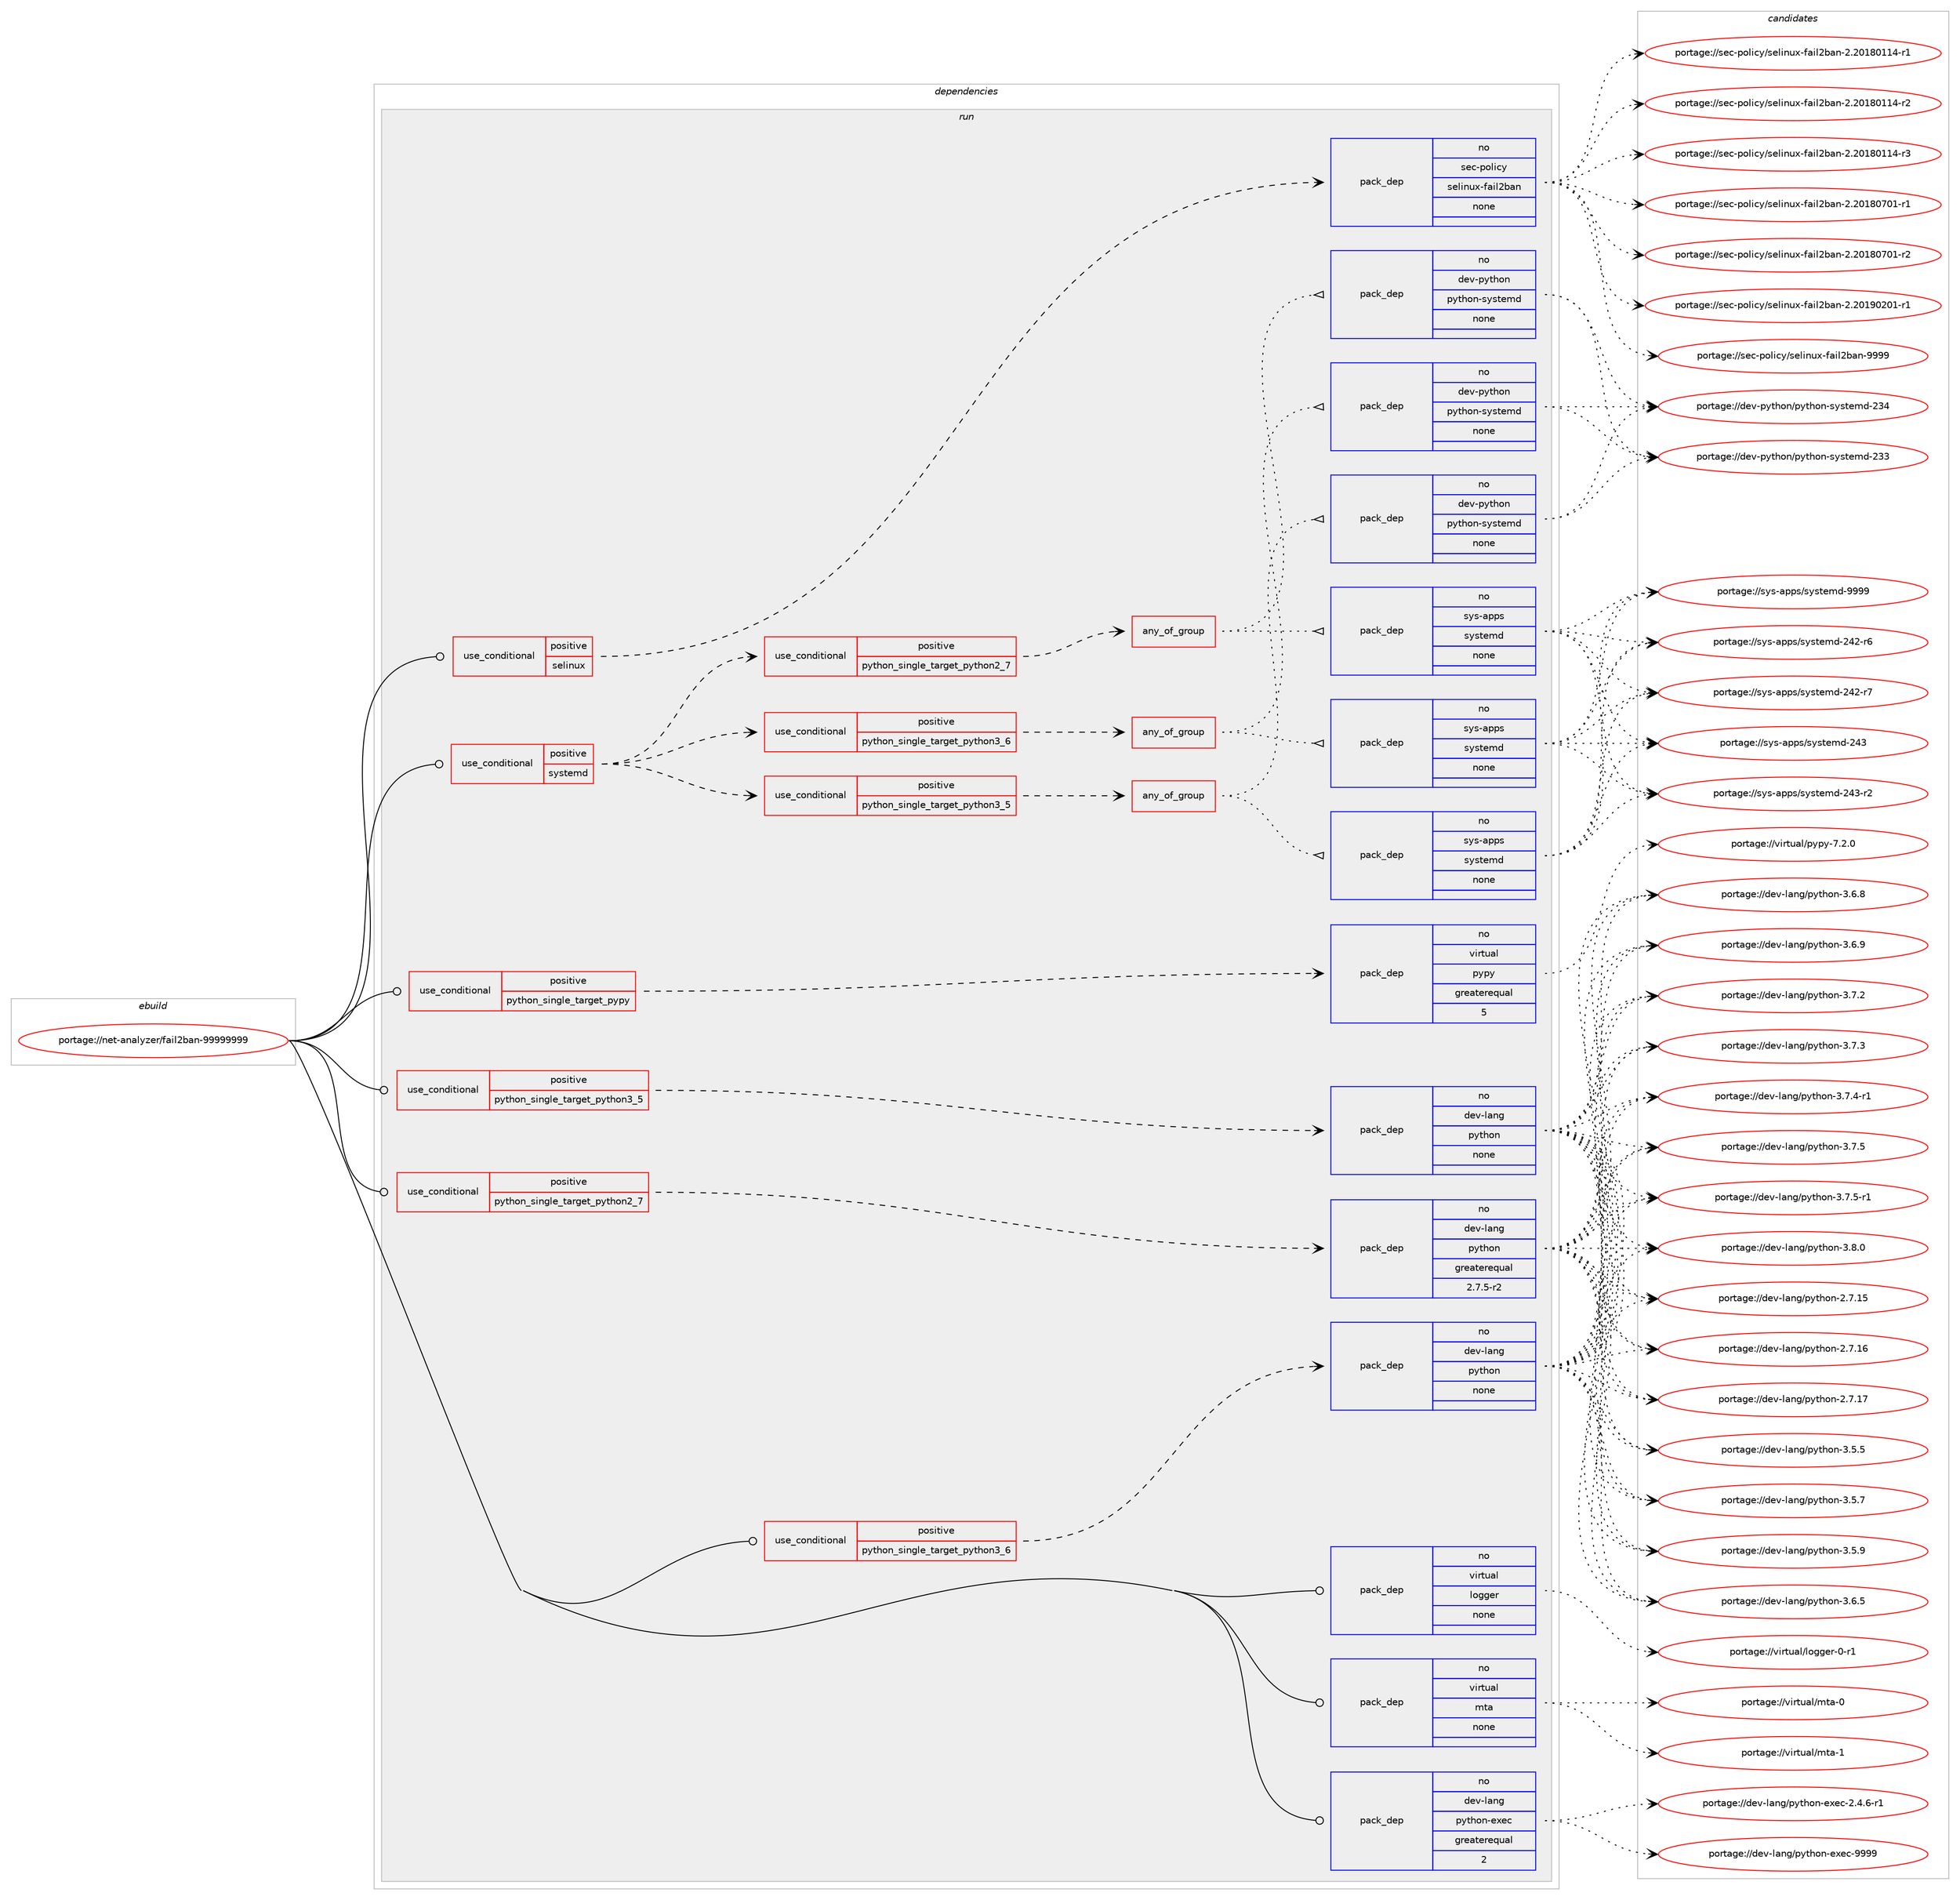 digraph prolog {

# *************
# Graph options
# *************

newrank=true;
concentrate=true;
compound=true;
graph [rankdir=LR,fontname=Helvetica,fontsize=10,ranksep=1.5];#, ranksep=2.5, nodesep=0.2];
edge  [arrowhead=vee];
node  [fontname=Helvetica,fontsize=10];

# **********
# The ebuild
# **********

subgraph cluster_leftcol {
color=gray;
rank=same;
label=<<i>ebuild</i>>;
id [label="portage://net-analyzer/fail2ban-99999999", color=red, width=4, href="../net-analyzer/fail2ban-99999999.svg"];
}

# ****************
# The dependencies
# ****************

subgraph cluster_midcol {
color=gray;
label=<<i>dependencies</i>>;
subgraph cluster_compile {
fillcolor="#eeeeee";
style=filled;
label=<<i>compile</i>>;
}
subgraph cluster_compileandrun {
fillcolor="#eeeeee";
style=filled;
label=<<i>compile and run</i>>;
}
subgraph cluster_run {
fillcolor="#eeeeee";
style=filled;
label=<<i>run</i>>;
subgraph cond86047 {
dependency345025 [label=<<TABLE BORDER="0" CELLBORDER="1" CELLSPACING="0" CELLPADDING="4"><TR><TD ROWSPAN="3" CELLPADDING="10">use_conditional</TD></TR><TR><TD>positive</TD></TR><TR><TD>python_single_target_pypy</TD></TR></TABLE>>, shape=none, color=red];
subgraph pack253324 {
dependency345026 [label=<<TABLE BORDER="0" CELLBORDER="1" CELLSPACING="0" CELLPADDING="4" WIDTH="220"><TR><TD ROWSPAN="6" CELLPADDING="30">pack_dep</TD></TR><TR><TD WIDTH="110">no</TD></TR><TR><TD>virtual</TD></TR><TR><TD>pypy</TD></TR><TR><TD>greaterequal</TD></TR><TR><TD>5</TD></TR></TABLE>>, shape=none, color=blue];
}
dependency345025:e -> dependency345026:w [weight=20,style="dashed",arrowhead="vee"];
}
id:e -> dependency345025:w [weight=20,style="solid",arrowhead="odot"];
subgraph cond86048 {
dependency345027 [label=<<TABLE BORDER="0" CELLBORDER="1" CELLSPACING="0" CELLPADDING="4"><TR><TD ROWSPAN="3" CELLPADDING="10">use_conditional</TD></TR><TR><TD>positive</TD></TR><TR><TD>python_single_target_python2_7</TD></TR></TABLE>>, shape=none, color=red];
subgraph pack253325 {
dependency345028 [label=<<TABLE BORDER="0" CELLBORDER="1" CELLSPACING="0" CELLPADDING="4" WIDTH="220"><TR><TD ROWSPAN="6" CELLPADDING="30">pack_dep</TD></TR><TR><TD WIDTH="110">no</TD></TR><TR><TD>dev-lang</TD></TR><TR><TD>python</TD></TR><TR><TD>greaterequal</TD></TR><TR><TD>2.7.5-r2</TD></TR></TABLE>>, shape=none, color=blue];
}
dependency345027:e -> dependency345028:w [weight=20,style="dashed",arrowhead="vee"];
}
id:e -> dependency345027:w [weight=20,style="solid",arrowhead="odot"];
subgraph cond86049 {
dependency345029 [label=<<TABLE BORDER="0" CELLBORDER="1" CELLSPACING="0" CELLPADDING="4"><TR><TD ROWSPAN="3" CELLPADDING="10">use_conditional</TD></TR><TR><TD>positive</TD></TR><TR><TD>python_single_target_python3_5</TD></TR></TABLE>>, shape=none, color=red];
subgraph pack253326 {
dependency345030 [label=<<TABLE BORDER="0" CELLBORDER="1" CELLSPACING="0" CELLPADDING="4" WIDTH="220"><TR><TD ROWSPAN="6" CELLPADDING="30">pack_dep</TD></TR><TR><TD WIDTH="110">no</TD></TR><TR><TD>dev-lang</TD></TR><TR><TD>python</TD></TR><TR><TD>none</TD></TR><TR><TD></TD></TR></TABLE>>, shape=none, color=blue];
}
dependency345029:e -> dependency345030:w [weight=20,style="dashed",arrowhead="vee"];
}
id:e -> dependency345029:w [weight=20,style="solid",arrowhead="odot"];
subgraph cond86050 {
dependency345031 [label=<<TABLE BORDER="0" CELLBORDER="1" CELLSPACING="0" CELLPADDING="4"><TR><TD ROWSPAN="3" CELLPADDING="10">use_conditional</TD></TR><TR><TD>positive</TD></TR><TR><TD>python_single_target_python3_6</TD></TR></TABLE>>, shape=none, color=red];
subgraph pack253327 {
dependency345032 [label=<<TABLE BORDER="0" CELLBORDER="1" CELLSPACING="0" CELLPADDING="4" WIDTH="220"><TR><TD ROWSPAN="6" CELLPADDING="30">pack_dep</TD></TR><TR><TD WIDTH="110">no</TD></TR><TR><TD>dev-lang</TD></TR><TR><TD>python</TD></TR><TR><TD>none</TD></TR><TR><TD></TD></TR></TABLE>>, shape=none, color=blue];
}
dependency345031:e -> dependency345032:w [weight=20,style="dashed",arrowhead="vee"];
}
id:e -> dependency345031:w [weight=20,style="solid",arrowhead="odot"];
subgraph cond86051 {
dependency345033 [label=<<TABLE BORDER="0" CELLBORDER="1" CELLSPACING="0" CELLPADDING="4"><TR><TD ROWSPAN="3" CELLPADDING="10">use_conditional</TD></TR><TR><TD>positive</TD></TR><TR><TD>selinux</TD></TR></TABLE>>, shape=none, color=red];
subgraph pack253328 {
dependency345034 [label=<<TABLE BORDER="0" CELLBORDER="1" CELLSPACING="0" CELLPADDING="4" WIDTH="220"><TR><TD ROWSPAN="6" CELLPADDING="30">pack_dep</TD></TR><TR><TD WIDTH="110">no</TD></TR><TR><TD>sec-policy</TD></TR><TR><TD>selinux-fail2ban</TD></TR><TR><TD>none</TD></TR><TR><TD></TD></TR></TABLE>>, shape=none, color=blue];
}
dependency345033:e -> dependency345034:w [weight=20,style="dashed",arrowhead="vee"];
}
id:e -> dependency345033:w [weight=20,style="solid",arrowhead="odot"];
subgraph cond86052 {
dependency345035 [label=<<TABLE BORDER="0" CELLBORDER="1" CELLSPACING="0" CELLPADDING="4"><TR><TD ROWSPAN="3" CELLPADDING="10">use_conditional</TD></TR><TR><TD>positive</TD></TR><TR><TD>systemd</TD></TR></TABLE>>, shape=none, color=red];
subgraph cond86053 {
dependency345036 [label=<<TABLE BORDER="0" CELLBORDER="1" CELLSPACING="0" CELLPADDING="4"><TR><TD ROWSPAN="3" CELLPADDING="10">use_conditional</TD></TR><TR><TD>positive</TD></TR><TR><TD>python_single_target_python2_7</TD></TR></TABLE>>, shape=none, color=red];
subgraph any5509 {
dependency345037 [label=<<TABLE BORDER="0" CELLBORDER="1" CELLSPACING="0" CELLPADDING="4"><TR><TD CELLPADDING="10">any_of_group</TD></TR></TABLE>>, shape=none, color=red];subgraph pack253329 {
dependency345038 [label=<<TABLE BORDER="0" CELLBORDER="1" CELLSPACING="0" CELLPADDING="4" WIDTH="220"><TR><TD ROWSPAN="6" CELLPADDING="30">pack_dep</TD></TR><TR><TD WIDTH="110">no</TD></TR><TR><TD>dev-python</TD></TR><TR><TD>python-systemd</TD></TR><TR><TD>none</TD></TR><TR><TD></TD></TR></TABLE>>, shape=none, color=blue];
}
dependency345037:e -> dependency345038:w [weight=20,style="dotted",arrowhead="oinv"];
subgraph pack253330 {
dependency345039 [label=<<TABLE BORDER="0" CELLBORDER="1" CELLSPACING="0" CELLPADDING="4" WIDTH="220"><TR><TD ROWSPAN="6" CELLPADDING="30">pack_dep</TD></TR><TR><TD WIDTH="110">no</TD></TR><TR><TD>sys-apps</TD></TR><TR><TD>systemd</TD></TR><TR><TD>none</TD></TR><TR><TD></TD></TR></TABLE>>, shape=none, color=blue];
}
dependency345037:e -> dependency345039:w [weight=20,style="dotted",arrowhead="oinv"];
}
dependency345036:e -> dependency345037:w [weight=20,style="dashed",arrowhead="vee"];
}
dependency345035:e -> dependency345036:w [weight=20,style="dashed",arrowhead="vee"];
subgraph cond86054 {
dependency345040 [label=<<TABLE BORDER="0" CELLBORDER="1" CELLSPACING="0" CELLPADDING="4"><TR><TD ROWSPAN="3" CELLPADDING="10">use_conditional</TD></TR><TR><TD>positive</TD></TR><TR><TD>python_single_target_python3_5</TD></TR></TABLE>>, shape=none, color=red];
subgraph any5510 {
dependency345041 [label=<<TABLE BORDER="0" CELLBORDER="1" CELLSPACING="0" CELLPADDING="4"><TR><TD CELLPADDING="10">any_of_group</TD></TR></TABLE>>, shape=none, color=red];subgraph pack253331 {
dependency345042 [label=<<TABLE BORDER="0" CELLBORDER="1" CELLSPACING="0" CELLPADDING="4" WIDTH="220"><TR><TD ROWSPAN="6" CELLPADDING="30">pack_dep</TD></TR><TR><TD WIDTH="110">no</TD></TR><TR><TD>dev-python</TD></TR><TR><TD>python-systemd</TD></TR><TR><TD>none</TD></TR><TR><TD></TD></TR></TABLE>>, shape=none, color=blue];
}
dependency345041:e -> dependency345042:w [weight=20,style="dotted",arrowhead="oinv"];
subgraph pack253332 {
dependency345043 [label=<<TABLE BORDER="0" CELLBORDER="1" CELLSPACING="0" CELLPADDING="4" WIDTH="220"><TR><TD ROWSPAN="6" CELLPADDING="30">pack_dep</TD></TR><TR><TD WIDTH="110">no</TD></TR><TR><TD>sys-apps</TD></TR><TR><TD>systemd</TD></TR><TR><TD>none</TD></TR><TR><TD></TD></TR></TABLE>>, shape=none, color=blue];
}
dependency345041:e -> dependency345043:w [weight=20,style="dotted",arrowhead="oinv"];
}
dependency345040:e -> dependency345041:w [weight=20,style="dashed",arrowhead="vee"];
}
dependency345035:e -> dependency345040:w [weight=20,style="dashed",arrowhead="vee"];
subgraph cond86055 {
dependency345044 [label=<<TABLE BORDER="0" CELLBORDER="1" CELLSPACING="0" CELLPADDING="4"><TR><TD ROWSPAN="3" CELLPADDING="10">use_conditional</TD></TR><TR><TD>positive</TD></TR><TR><TD>python_single_target_python3_6</TD></TR></TABLE>>, shape=none, color=red];
subgraph any5511 {
dependency345045 [label=<<TABLE BORDER="0" CELLBORDER="1" CELLSPACING="0" CELLPADDING="4"><TR><TD CELLPADDING="10">any_of_group</TD></TR></TABLE>>, shape=none, color=red];subgraph pack253333 {
dependency345046 [label=<<TABLE BORDER="0" CELLBORDER="1" CELLSPACING="0" CELLPADDING="4" WIDTH="220"><TR><TD ROWSPAN="6" CELLPADDING="30">pack_dep</TD></TR><TR><TD WIDTH="110">no</TD></TR><TR><TD>dev-python</TD></TR><TR><TD>python-systemd</TD></TR><TR><TD>none</TD></TR><TR><TD></TD></TR></TABLE>>, shape=none, color=blue];
}
dependency345045:e -> dependency345046:w [weight=20,style="dotted",arrowhead="oinv"];
subgraph pack253334 {
dependency345047 [label=<<TABLE BORDER="0" CELLBORDER="1" CELLSPACING="0" CELLPADDING="4" WIDTH="220"><TR><TD ROWSPAN="6" CELLPADDING="30">pack_dep</TD></TR><TR><TD WIDTH="110">no</TD></TR><TR><TD>sys-apps</TD></TR><TR><TD>systemd</TD></TR><TR><TD>none</TD></TR><TR><TD></TD></TR></TABLE>>, shape=none, color=blue];
}
dependency345045:e -> dependency345047:w [weight=20,style="dotted",arrowhead="oinv"];
}
dependency345044:e -> dependency345045:w [weight=20,style="dashed",arrowhead="vee"];
}
dependency345035:e -> dependency345044:w [weight=20,style="dashed",arrowhead="vee"];
}
id:e -> dependency345035:w [weight=20,style="solid",arrowhead="odot"];
subgraph pack253335 {
dependency345048 [label=<<TABLE BORDER="0" CELLBORDER="1" CELLSPACING="0" CELLPADDING="4" WIDTH="220"><TR><TD ROWSPAN="6" CELLPADDING="30">pack_dep</TD></TR><TR><TD WIDTH="110">no</TD></TR><TR><TD>dev-lang</TD></TR><TR><TD>python-exec</TD></TR><TR><TD>greaterequal</TD></TR><TR><TD>2</TD></TR></TABLE>>, shape=none, color=blue];
}
id:e -> dependency345048:w [weight=20,style="solid",arrowhead="odot"];
subgraph pack253336 {
dependency345049 [label=<<TABLE BORDER="0" CELLBORDER="1" CELLSPACING="0" CELLPADDING="4" WIDTH="220"><TR><TD ROWSPAN="6" CELLPADDING="30">pack_dep</TD></TR><TR><TD WIDTH="110">no</TD></TR><TR><TD>virtual</TD></TR><TR><TD>logger</TD></TR><TR><TD>none</TD></TR><TR><TD></TD></TR></TABLE>>, shape=none, color=blue];
}
id:e -> dependency345049:w [weight=20,style="solid",arrowhead="odot"];
subgraph pack253337 {
dependency345050 [label=<<TABLE BORDER="0" CELLBORDER="1" CELLSPACING="0" CELLPADDING="4" WIDTH="220"><TR><TD ROWSPAN="6" CELLPADDING="30">pack_dep</TD></TR><TR><TD WIDTH="110">no</TD></TR><TR><TD>virtual</TD></TR><TR><TD>mta</TD></TR><TR><TD>none</TD></TR><TR><TD></TD></TR></TABLE>>, shape=none, color=blue];
}
id:e -> dependency345050:w [weight=20,style="solid",arrowhead="odot"];
}
}

# **************
# The candidates
# **************

subgraph cluster_choices {
rank=same;
color=gray;
label=<<i>candidates</i>>;

subgraph choice253324 {
color=black;
nodesep=1;
choiceportage1181051141161179710847112121112121455546504648 [label="portage://virtual/pypy-7.2.0", color=red, width=4,href="../virtual/pypy-7.2.0.svg"];
dependency345026:e -> choiceportage1181051141161179710847112121112121455546504648:w [style=dotted,weight="100"];
}
subgraph choice253325 {
color=black;
nodesep=1;
choiceportage10010111845108971101034711212111610411111045504655464953 [label="portage://dev-lang/python-2.7.15", color=red, width=4,href="../dev-lang/python-2.7.15.svg"];
choiceportage10010111845108971101034711212111610411111045504655464954 [label="portage://dev-lang/python-2.7.16", color=red, width=4,href="../dev-lang/python-2.7.16.svg"];
choiceportage10010111845108971101034711212111610411111045504655464955 [label="portage://dev-lang/python-2.7.17", color=red, width=4,href="../dev-lang/python-2.7.17.svg"];
choiceportage100101118451089711010347112121116104111110455146534653 [label="portage://dev-lang/python-3.5.5", color=red, width=4,href="../dev-lang/python-3.5.5.svg"];
choiceportage100101118451089711010347112121116104111110455146534655 [label="portage://dev-lang/python-3.5.7", color=red, width=4,href="../dev-lang/python-3.5.7.svg"];
choiceportage100101118451089711010347112121116104111110455146534657 [label="portage://dev-lang/python-3.5.9", color=red, width=4,href="../dev-lang/python-3.5.9.svg"];
choiceportage100101118451089711010347112121116104111110455146544653 [label="portage://dev-lang/python-3.6.5", color=red, width=4,href="../dev-lang/python-3.6.5.svg"];
choiceportage100101118451089711010347112121116104111110455146544656 [label="portage://dev-lang/python-3.6.8", color=red, width=4,href="../dev-lang/python-3.6.8.svg"];
choiceportage100101118451089711010347112121116104111110455146544657 [label="portage://dev-lang/python-3.6.9", color=red, width=4,href="../dev-lang/python-3.6.9.svg"];
choiceportage100101118451089711010347112121116104111110455146554650 [label="portage://dev-lang/python-3.7.2", color=red, width=4,href="../dev-lang/python-3.7.2.svg"];
choiceportage100101118451089711010347112121116104111110455146554651 [label="portage://dev-lang/python-3.7.3", color=red, width=4,href="../dev-lang/python-3.7.3.svg"];
choiceportage1001011184510897110103471121211161041111104551465546524511449 [label="portage://dev-lang/python-3.7.4-r1", color=red, width=4,href="../dev-lang/python-3.7.4-r1.svg"];
choiceportage100101118451089711010347112121116104111110455146554653 [label="portage://dev-lang/python-3.7.5", color=red, width=4,href="../dev-lang/python-3.7.5.svg"];
choiceportage1001011184510897110103471121211161041111104551465546534511449 [label="portage://dev-lang/python-3.7.5-r1", color=red, width=4,href="../dev-lang/python-3.7.5-r1.svg"];
choiceportage100101118451089711010347112121116104111110455146564648 [label="portage://dev-lang/python-3.8.0", color=red, width=4,href="../dev-lang/python-3.8.0.svg"];
dependency345028:e -> choiceportage10010111845108971101034711212111610411111045504655464953:w [style=dotted,weight="100"];
dependency345028:e -> choiceportage10010111845108971101034711212111610411111045504655464954:w [style=dotted,weight="100"];
dependency345028:e -> choiceportage10010111845108971101034711212111610411111045504655464955:w [style=dotted,weight="100"];
dependency345028:e -> choiceportage100101118451089711010347112121116104111110455146534653:w [style=dotted,weight="100"];
dependency345028:e -> choiceportage100101118451089711010347112121116104111110455146534655:w [style=dotted,weight="100"];
dependency345028:e -> choiceportage100101118451089711010347112121116104111110455146534657:w [style=dotted,weight="100"];
dependency345028:e -> choiceportage100101118451089711010347112121116104111110455146544653:w [style=dotted,weight="100"];
dependency345028:e -> choiceportage100101118451089711010347112121116104111110455146544656:w [style=dotted,weight="100"];
dependency345028:e -> choiceportage100101118451089711010347112121116104111110455146544657:w [style=dotted,weight="100"];
dependency345028:e -> choiceportage100101118451089711010347112121116104111110455146554650:w [style=dotted,weight="100"];
dependency345028:e -> choiceportage100101118451089711010347112121116104111110455146554651:w [style=dotted,weight="100"];
dependency345028:e -> choiceportage1001011184510897110103471121211161041111104551465546524511449:w [style=dotted,weight="100"];
dependency345028:e -> choiceportage100101118451089711010347112121116104111110455146554653:w [style=dotted,weight="100"];
dependency345028:e -> choiceportage1001011184510897110103471121211161041111104551465546534511449:w [style=dotted,weight="100"];
dependency345028:e -> choiceportage100101118451089711010347112121116104111110455146564648:w [style=dotted,weight="100"];
}
subgraph choice253326 {
color=black;
nodesep=1;
choiceportage10010111845108971101034711212111610411111045504655464953 [label="portage://dev-lang/python-2.7.15", color=red, width=4,href="../dev-lang/python-2.7.15.svg"];
choiceportage10010111845108971101034711212111610411111045504655464954 [label="portage://dev-lang/python-2.7.16", color=red, width=4,href="../dev-lang/python-2.7.16.svg"];
choiceportage10010111845108971101034711212111610411111045504655464955 [label="portage://dev-lang/python-2.7.17", color=red, width=4,href="../dev-lang/python-2.7.17.svg"];
choiceportage100101118451089711010347112121116104111110455146534653 [label="portage://dev-lang/python-3.5.5", color=red, width=4,href="../dev-lang/python-3.5.5.svg"];
choiceportage100101118451089711010347112121116104111110455146534655 [label="portage://dev-lang/python-3.5.7", color=red, width=4,href="../dev-lang/python-3.5.7.svg"];
choiceportage100101118451089711010347112121116104111110455146534657 [label="portage://dev-lang/python-3.5.9", color=red, width=4,href="../dev-lang/python-3.5.9.svg"];
choiceportage100101118451089711010347112121116104111110455146544653 [label="portage://dev-lang/python-3.6.5", color=red, width=4,href="../dev-lang/python-3.6.5.svg"];
choiceportage100101118451089711010347112121116104111110455146544656 [label="portage://dev-lang/python-3.6.8", color=red, width=4,href="../dev-lang/python-3.6.8.svg"];
choiceportage100101118451089711010347112121116104111110455146544657 [label="portage://dev-lang/python-3.6.9", color=red, width=4,href="../dev-lang/python-3.6.9.svg"];
choiceportage100101118451089711010347112121116104111110455146554650 [label="portage://dev-lang/python-3.7.2", color=red, width=4,href="../dev-lang/python-3.7.2.svg"];
choiceportage100101118451089711010347112121116104111110455146554651 [label="portage://dev-lang/python-3.7.3", color=red, width=4,href="../dev-lang/python-3.7.3.svg"];
choiceportage1001011184510897110103471121211161041111104551465546524511449 [label="portage://dev-lang/python-3.7.4-r1", color=red, width=4,href="../dev-lang/python-3.7.4-r1.svg"];
choiceportage100101118451089711010347112121116104111110455146554653 [label="portage://dev-lang/python-3.7.5", color=red, width=4,href="../dev-lang/python-3.7.5.svg"];
choiceportage1001011184510897110103471121211161041111104551465546534511449 [label="portage://dev-lang/python-3.7.5-r1", color=red, width=4,href="../dev-lang/python-3.7.5-r1.svg"];
choiceportage100101118451089711010347112121116104111110455146564648 [label="portage://dev-lang/python-3.8.0", color=red, width=4,href="../dev-lang/python-3.8.0.svg"];
dependency345030:e -> choiceportage10010111845108971101034711212111610411111045504655464953:w [style=dotted,weight="100"];
dependency345030:e -> choiceportage10010111845108971101034711212111610411111045504655464954:w [style=dotted,weight="100"];
dependency345030:e -> choiceportage10010111845108971101034711212111610411111045504655464955:w [style=dotted,weight="100"];
dependency345030:e -> choiceportage100101118451089711010347112121116104111110455146534653:w [style=dotted,weight="100"];
dependency345030:e -> choiceportage100101118451089711010347112121116104111110455146534655:w [style=dotted,weight="100"];
dependency345030:e -> choiceportage100101118451089711010347112121116104111110455146534657:w [style=dotted,weight="100"];
dependency345030:e -> choiceportage100101118451089711010347112121116104111110455146544653:w [style=dotted,weight="100"];
dependency345030:e -> choiceportage100101118451089711010347112121116104111110455146544656:w [style=dotted,weight="100"];
dependency345030:e -> choiceportage100101118451089711010347112121116104111110455146544657:w [style=dotted,weight="100"];
dependency345030:e -> choiceportage100101118451089711010347112121116104111110455146554650:w [style=dotted,weight="100"];
dependency345030:e -> choiceportage100101118451089711010347112121116104111110455146554651:w [style=dotted,weight="100"];
dependency345030:e -> choiceportage1001011184510897110103471121211161041111104551465546524511449:w [style=dotted,weight="100"];
dependency345030:e -> choiceportage100101118451089711010347112121116104111110455146554653:w [style=dotted,weight="100"];
dependency345030:e -> choiceportage1001011184510897110103471121211161041111104551465546534511449:w [style=dotted,weight="100"];
dependency345030:e -> choiceportage100101118451089711010347112121116104111110455146564648:w [style=dotted,weight="100"];
}
subgraph choice253327 {
color=black;
nodesep=1;
choiceportage10010111845108971101034711212111610411111045504655464953 [label="portage://dev-lang/python-2.7.15", color=red, width=4,href="../dev-lang/python-2.7.15.svg"];
choiceportage10010111845108971101034711212111610411111045504655464954 [label="portage://dev-lang/python-2.7.16", color=red, width=4,href="../dev-lang/python-2.7.16.svg"];
choiceportage10010111845108971101034711212111610411111045504655464955 [label="portage://dev-lang/python-2.7.17", color=red, width=4,href="../dev-lang/python-2.7.17.svg"];
choiceportage100101118451089711010347112121116104111110455146534653 [label="portage://dev-lang/python-3.5.5", color=red, width=4,href="../dev-lang/python-3.5.5.svg"];
choiceportage100101118451089711010347112121116104111110455146534655 [label="portage://dev-lang/python-3.5.7", color=red, width=4,href="../dev-lang/python-3.5.7.svg"];
choiceportage100101118451089711010347112121116104111110455146534657 [label="portage://dev-lang/python-3.5.9", color=red, width=4,href="../dev-lang/python-3.5.9.svg"];
choiceportage100101118451089711010347112121116104111110455146544653 [label="portage://dev-lang/python-3.6.5", color=red, width=4,href="../dev-lang/python-3.6.5.svg"];
choiceportage100101118451089711010347112121116104111110455146544656 [label="portage://dev-lang/python-3.6.8", color=red, width=4,href="../dev-lang/python-3.6.8.svg"];
choiceportage100101118451089711010347112121116104111110455146544657 [label="portage://dev-lang/python-3.6.9", color=red, width=4,href="../dev-lang/python-3.6.9.svg"];
choiceportage100101118451089711010347112121116104111110455146554650 [label="portage://dev-lang/python-3.7.2", color=red, width=4,href="../dev-lang/python-3.7.2.svg"];
choiceportage100101118451089711010347112121116104111110455146554651 [label="portage://dev-lang/python-3.7.3", color=red, width=4,href="../dev-lang/python-3.7.3.svg"];
choiceportage1001011184510897110103471121211161041111104551465546524511449 [label="portage://dev-lang/python-3.7.4-r1", color=red, width=4,href="../dev-lang/python-3.7.4-r1.svg"];
choiceportage100101118451089711010347112121116104111110455146554653 [label="portage://dev-lang/python-3.7.5", color=red, width=4,href="../dev-lang/python-3.7.5.svg"];
choiceportage1001011184510897110103471121211161041111104551465546534511449 [label="portage://dev-lang/python-3.7.5-r1", color=red, width=4,href="../dev-lang/python-3.7.5-r1.svg"];
choiceportage100101118451089711010347112121116104111110455146564648 [label="portage://dev-lang/python-3.8.0", color=red, width=4,href="../dev-lang/python-3.8.0.svg"];
dependency345032:e -> choiceportage10010111845108971101034711212111610411111045504655464953:w [style=dotted,weight="100"];
dependency345032:e -> choiceportage10010111845108971101034711212111610411111045504655464954:w [style=dotted,weight="100"];
dependency345032:e -> choiceportage10010111845108971101034711212111610411111045504655464955:w [style=dotted,weight="100"];
dependency345032:e -> choiceportage100101118451089711010347112121116104111110455146534653:w [style=dotted,weight="100"];
dependency345032:e -> choiceportage100101118451089711010347112121116104111110455146534655:w [style=dotted,weight="100"];
dependency345032:e -> choiceportage100101118451089711010347112121116104111110455146534657:w [style=dotted,weight="100"];
dependency345032:e -> choiceportage100101118451089711010347112121116104111110455146544653:w [style=dotted,weight="100"];
dependency345032:e -> choiceportage100101118451089711010347112121116104111110455146544656:w [style=dotted,weight="100"];
dependency345032:e -> choiceportage100101118451089711010347112121116104111110455146544657:w [style=dotted,weight="100"];
dependency345032:e -> choiceportage100101118451089711010347112121116104111110455146554650:w [style=dotted,weight="100"];
dependency345032:e -> choiceportage100101118451089711010347112121116104111110455146554651:w [style=dotted,weight="100"];
dependency345032:e -> choiceportage1001011184510897110103471121211161041111104551465546524511449:w [style=dotted,weight="100"];
dependency345032:e -> choiceportage100101118451089711010347112121116104111110455146554653:w [style=dotted,weight="100"];
dependency345032:e -> choiceportage1001011184510897110103471121211161041111104551465546534511449:w [style=dotted,weight="100"];
dependency345032:e -> choiceportage100101118451089711010347112121116104111110455146564648:w [style=dotted,weight="100"];
}
subgraph choice253328 {
color=black;
nodesep=1;
choiceportage11510199451121111081059912147115101108105110117120451029710510850989711045504650484956484949524511449 [label="portage://sec-policy/selinux-fail2ban-2.20180114-r1", color=red, width=4,href="../sec-policy/selinux-fail2ban-2.20180114-r1.svg"];
choiceportage11510199451121111081059912147115101108105110117120451029710510850989711045504650484956484949524511450 [label="portage://sec-policy/selinux-fail2ban-2.20180114-r2", color=red, width=4,href="../sec-policy/selinux-fail2ban-2.20180114-r2.svg"];
choiceportage11510199451121111081059912147115101108105110117120451029710510850989711045504650484956484949524511451 [label="portage://sec-policy/selinux-fail2ban-2.20180114-r3", color=red, width=4,href="../sec-policy/selinux-fail2ban-2.20180114-r3.svg"];
choiceportage11510199451121111081059912147115101108105110117120451029710510850989711045504650484956485548494511449 [label="portage://sec-policy/selinux-fail2ban-2.20180701-r1", color=red, width=4,href="../sec-policy/selinux-fail2ban-2.20180701-r1.svg"];
choiceportage11510199451121111081059912147115101108105110117120451029710510850989711045504650484956485548494511450 [label="portage://sec-policy/selinux-fail2ban-2.20180701-r2", color=red, width=4,href="../sec-policy/selinux-fail2ban-2.20180701-r2.svg"];
choiceportage11510199451121111081059912147115101108105110117120451029710510850989711045504650484957485048494511449 [label="portage://sec-policy/selinux-fail2ban-2.20190201-r1", color=red, width=4,href="../sec-policy/selinux-fail2ban-2.20190201-r1.svg"];
choiceportage1151019945112111108105991214711510110810511011712045102971051085098971104557575757 [label="portage://sec-policy/selinux-fail2ban-9999", color=red, width=4,href="../sec-policy/selinux-fail2ban-9999.svg"];
dependency345034:e -> choiceportage11510199451121111081059912147115101108105110117120451029710510850989711045504650484956484949524511449:w [style=dotted,weight="100"];
dependency345034:e -> choiceportage11510199451121111081059912147115101108105110117120451029710510850989711045504650484956484949524511450:w [style=dotted,weight="100"];
dependency345034:e -> choiceportage11510199451121111081059912147115101108105110117120451029710510850989711045504650484956484949524511451:w [style=dotted,weight="100"];
dependency345034:e -> choiceportage11510199451121111081059912147115101108105110117120451029710510850989711045504650484956485548494511449:w [style=dotted,weight="100"];
dependency345034:e -> choiceportage11510199451121111081059912147115101108105110117120451029710510850989711045504650484956485548494511450:w [style=dotted,weight="100"];
dependency345034:e -> choiceportage11510199451121111081059912147115101108105110117120451029710510850989711045504650484957485048494511449:w [style=dotted,weight="100"];
dependency345034:e -> choiceportage1151019945112111108105991214711510110810511011712045102971051085098971104557575757:w [style=dotted,weight="100"];
}
subgraph choice253329 {
color=black;
nodesep=1;
choiceportage10010111845112121116104111110471121211161041111104511512111511610110910045505151 [label="portage://dev-python/python-systemd-233", color=red, width=4,href="../dev-python/python-systemd-233.svg"];
choiceportage10010111845112121116104111110471121211161041111104511512111511610110910045505152 [label="portage://dev-python/python-systemd-234", color=red, width=4,href="../dev-python/python-systemd-234.svg"];
dependency345038:e -> choiceportage10010111845112121116104111110471121211161041111104511512111511610110910045505151:w [style=dotted,weight="100"];
dependency345038:e -> choiceportage10010111845112121116104111110471121211161041111104511512111511610110910045505152:w [style=dotted,weight="100"];
}
subgraph choice253330 {
color=black;
nodesep=1;
choiceportage115121115459711211211547115121115116101109100455052504511454 [label="portage://sys-apps/systemd-242-r6", color=red, width=4,href="../sys-apps/systemd-242-r6.svg"];
choiceportage115121115459711211211547115121115116101109100455052504511455 [label="portage://sys-apps/systemd-242-r7", color=red, width=4,href="../sys-apps/systemd-242-r7.svg"];
choiceportage11512111545971121121154711512111511610110910045505251 [label="portage://sys-apps/systemd-243", color=red, width=4,href="../sys-apps/systemd-243.svg"];
choiceportage115121115459711211211547115121115116101109100455052514511450 [label="portage://sys-apps/systemd-243-r2", color=red, width=4,href="../sys-apps/systemd-243-r2.svg"];
choiceportage1151211154597112112115471151211151161011091004557575757 [label="portage://sys-apps/systemd-9999", color=red, width=4,href="../sys-apps/systemd-9999.svg"];
dependency345039:e -> choiceportage115121115459711211211547115121115116101109100455052504511454:w [style=dotted,weight="100"];
dependency345039:e -> choiceportage115121115459711211211547115121115116101109100455052504511455:w [style=dotted,weight="100"];
dependency345039:e -> choiceportage11512111545971121121154711512111511610110910045505251:w [style=dotted,weight="100"];
dependency345039:e -> choiceportage115121115459711211211547115121115116101109100455052514511450:w [style=dotted,weight="100"];
dependency345039:e -> choiceportage1151211154597112112115471151211151161011091004557575757:w [style=dotted,weight="100"];
}
subgraph choice253331 {
color=black;
nodesep=1;
choiceportage10010111845112121116104111110471121211161041111104511512111511610110910045505151 [label="portage://dev-python/python-systemd-233", color=red, width=4,href="../dev-python/python-systemd-233.svg"];
choiceportage10010111845112121116104111110471121211161041111104511512111511610110910045505152 [label="portage://dev-python/python-systemd-234", color=red, width=4,href="../dev-python/python-systemd-234.svg"];
dependency345042:e -> choiceportage10010111845112121116104111110471121211161041111104511512111511610110910045505151:w [style=dotted,weight="100"];
dependency345042:e -> choiceportage10010111845112121116104111110471121211161041111104511512111511610110910045505152:w [style=dotted,weight="100"];
}
subgraph choice253332 {
color=black;
nodesep=1;
choiceportage115121115459711211211547115121115116101109100455052504511454 [label="portage://sys-apps/systemd-242-r6", color=red, width=4,href="../sys-apps/systemd-242-r6.svg"];
choiceportage115121115459711211211547115121115116101109100455052504511455 [label="portage://sys-apps/systemd-242-r7", color=red, width=4,href="../sys-apps/systemd-242-r7.svg"];
choiceportage11512111545971121121154711512111511610110910045505251 [label="portage://sys-apps/systemd-243", color=red, width=4,href="../sys-apps/systemd-243.svg"];
choiceportage115121115459711211211547115121115116101109100455052514511450 [label="portage://sys-apps/systemd-243-r2", color=red, width=4,href="../sys-apps/systemd-243-r2.svg"];
choiceportage1151211154597112112115471151211151161011091004557575757 [label="portage://sys-apps/systemd-9999", color=red, width=4,href="../sys-apps/systemd-9999.svg"];
dependency345043:e -> choiceportage115121115459711211211547115121115116101109100455052504511454:w [style=dotted,weight="100"];
dependency345043:e -> choiceportage115121115459711211211547115121115116101109100455052504511455:w [style=dotted,weight="100"];
dependency345043:e -> choiceportage11512111545971121121154711512111511610110910045505251:w [style=dotted,weight="100"];
dependency345043:e -> choiceportage115121115459711211211547115121115116101109100455052514511450:w [style=dotted,weight="100"];
dependency345043:e -> choiceportage1151211154597112112115471151211151161011091004557575757:w [style=dotted,weight="100"];
}
subgraph choice253333 {
color=black;
nodesep=1;
choiceportage10010111845112121116104111110471121211161041111104511512111511610110910045505151 [label="portage://dev-python/python-systemd-233", color=red, width=4,href="../dev-python/python-systemd-233.svg"];
choiceportage10010111845112121116104111110471121211161041111104511512111511610110910045505152 [label="portage://dev-python/python-systemd-234", color=red, width=4,href="../dev-python/python-systemd-234.svg"];
dependency345046:e -> choiceportage10010111845112121116104111110471121211161041111104511512111511610110910045505151:w [style=dotted,weight="100"];
dependency345046:e -> choiceportage10010111845112121116104111110471121211161041111104511512111511610110910045505152:w [style=dotted,weight="100"];
}
subgraph choice253334 {
color=black;
nodesep=1;
choiceportage115121115459711211211547115121115116101109100455052504511454 [label="portage://sys-apps/systemd-242-r6", color=red, width=4,href="../sys-apps/systemd-242-r6.svg"];
choiceportage115121115459711211211547115121115116101109100455052504511455 [label="portage://sys-apps/systemd-242-r7", color=red, width=4,href="../sys-apps/systemd-242-r7.svg"];
choiceportage11512111545971121121154711512111511610110910045505251 [label="portage://sys-apps/systemd-243", color=red, width=4,href="../sys-apps/systemd-243.svg"];
choiceportage115121115459711211211547115121115116101109100455052514511450 [label="portage://sys-apps/systemd-243-r2", color=red, width=4,href="../sys-apps/systemd-243-r2.svg"];
choiceportage1151211154597112112115471151211151161011091004557575757 [label="portage://sys-apps/systemd-9999", color=red, width=4,href="../sys-apps/systemd-9999.svg"];
dependency345047:e -> choiceportage115121115459711211211547115121115116101109100455052504511454:w [style=dotted,weight="100"];
dependency345047:e -> choiceportage115121115459711211211547115121115116101109100455052504511455:w [style=dotted,weight="100"];
dependency345047:e -> choiceportage11512111545971121121154711512111511610110910045505251:w [style=dotted,weight="100"];
dependency345047:e -> choiceportage115121115459711211211547115121115116101109100455052514511450:w [style=dotted,weight="100"];
dependency345047:e -> choiceportage1151211154597112112115471151211151161011091004557575757:w [style=dotted,weight="100"];
}
subgraph choice253335 {
color=black;
nodesep=1;
choiceportage10010111845108971101034711212111610411111045101120101994550465246544511449 [label="portage://dev-lang/python-exec-2.4.6-r1", color=red, width=4,href="../dev-lang/python-exec-2.4.6-r1.svg"];
choiceportage10010111845108971101034711212111610411111045101120101994557575757 [label="portage://dev-lang/python-exec-9999", color=red, width=4,href="../dev-lang/python-exec-9999.svg"];
dependency345048:e -> choiceportage10010111845108971101034711212111610411111045101120101994550465246544511449:w [style=dotted,weight="100"];
dependency345048:e -> choiceportage10010111845108971101034711212111610411111045101120101994557575757:w [style=dotted,weight="100"];
}
subgraph choice253336 {
color=black;
nodesep=1;
choiceportage118105114116117971084710811110310310111445484511449 [label="portage://virtual/logger-0-r1", color=red, width=4,href="../virtual/logger-0-r1.svg"];
dependency345049:e -> choiceportage118105114116117971084710811110310310111445484511449:w [style=dotted,weight="100"];
}
subgraph choice253337 {
color=black;
nodesep=1;
choiceportage1181051141161179710847109116974548 [label="portage://virtual/mta-0", color=red, width=4,href="../virtual/mta-0.svg"];
choiceportage1181051141161179710847109116974549 [label="portage://virtual/mta-1", color=red, width=4,href="../virtual/mta-1.svg"];
dependency345050:e -> choiceportage1181051141161179710847109116974548:w [style=dotted,weight="100"];
dependency345050:e -> choiceportage1181051141161179710847109116974549:w [style=dotted,weight="100"];
}
}

}
